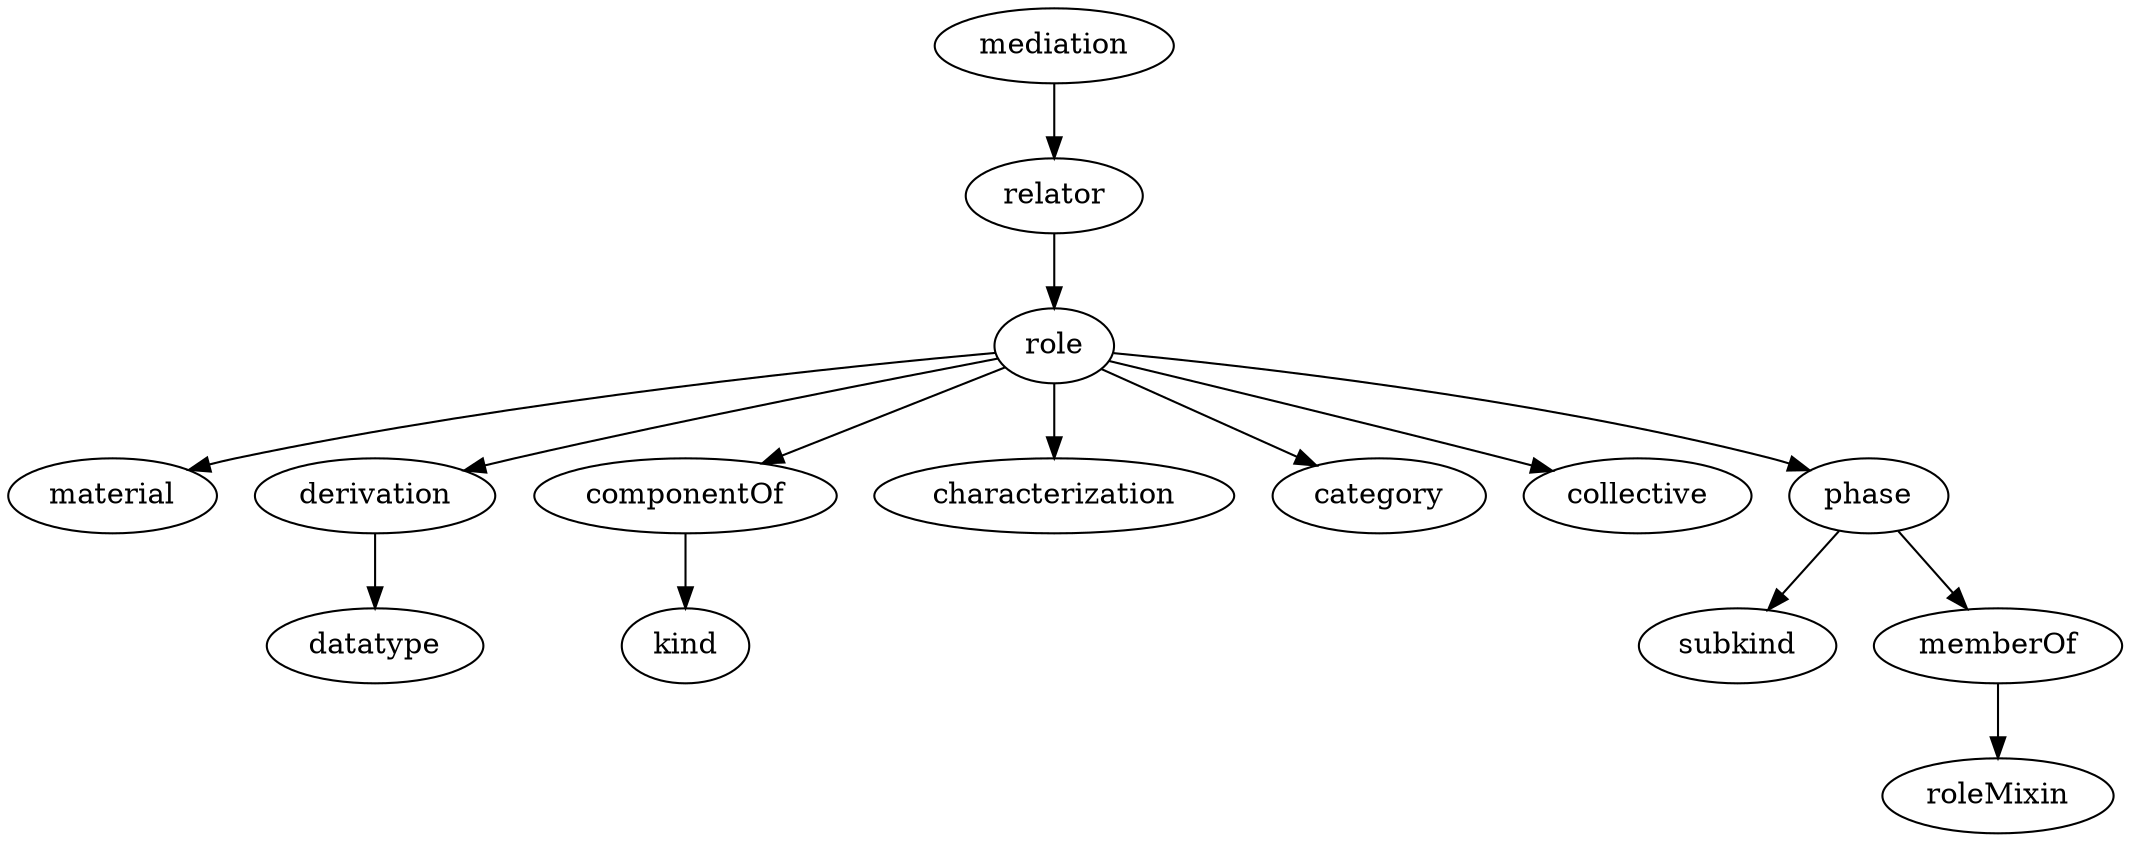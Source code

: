 strict digraph {
mediation;
relator;
role;
material;
derivation;
componentOf;
characterization;
category;
collective;
phase;
datatype;
subkind;
memberOf;
kind;
roleMixin;
mediation -> relator;
relator -> role;
role -> material;
role -> derivation;
role -> componentOf;
role -> characterization;
role -> category;
role -> collective;
role -> phase;
derivation -> datatype;
componentOf -> kind;
phase -> subkind;
phase -> memberOf;
memberOf -> roleMixin;
}
